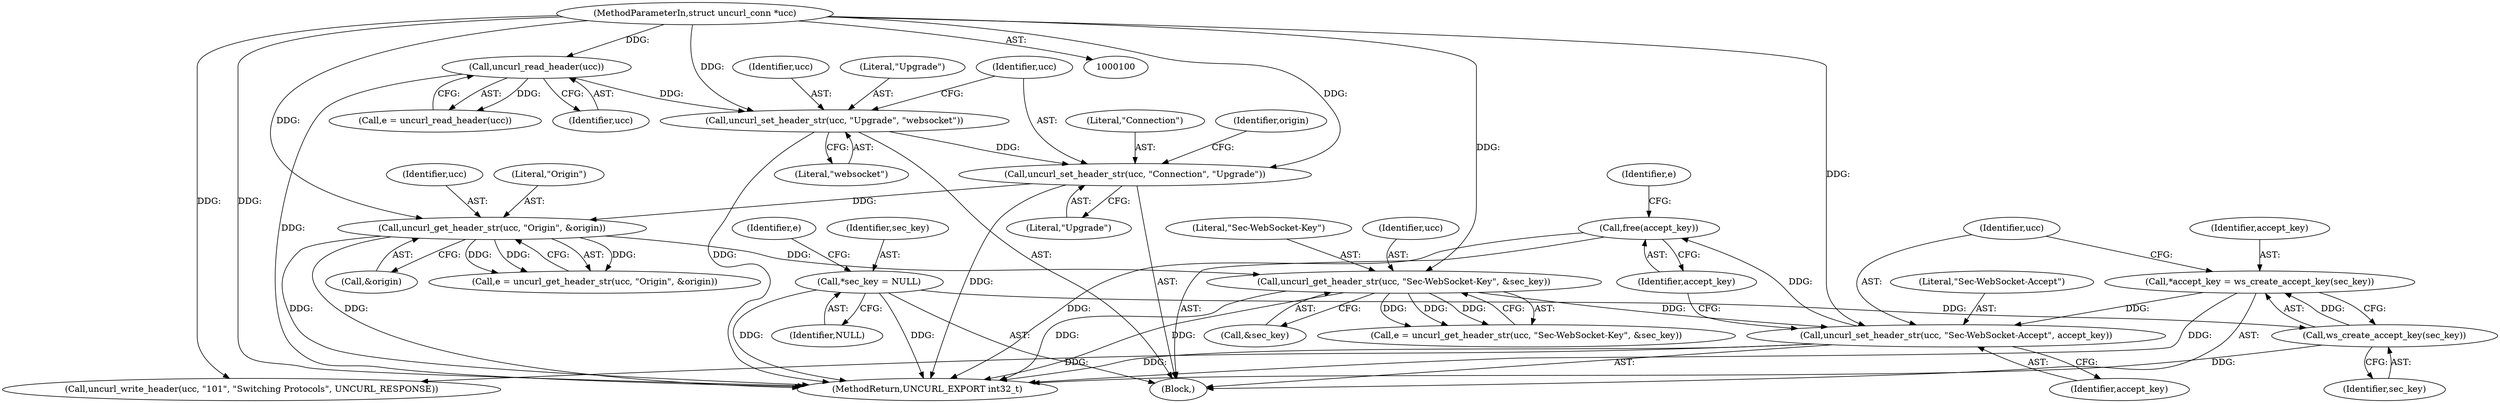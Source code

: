 digraph "0_uncurl_448cd13e7b18c83855d706c564341ddd1e38e769@API" {
"1000197" [label="(Call,free(accept_key))"];
"1000193" [label="(Call,uncurl_set_header_str(ucc, \"Sec-WebSocket-Accept\", accept_key))"];
"1000177" [label="(Call,uncurl_get_header_str(ucc, \"Sec-WebSocket-Key\", &sec_key))"];
"1000130" [label="(Call,uncurl_get_header_str(ucc, \"Origin\", &origin))"];
"1000120" [label="(Call,uncurl_set_header_str(ucc, \"Connection\", \"Upgrade\"))"];
"1000116" [label="(Call,uncurl_set_header_str(ucc, \"Upgrade\", \"websocket\"))"];
"1000108" [label="(Call,uncurl_read_header(ucc))"];
"1000101" [label="(MethodParameterIn,struct uncurl_conn *ucc)"];
"1000189" [label="(Call,*accept_key = ws_create_accept_key(sec_key))"];
"1000191" [label="(Call,ws_create_accept_key(sec_key))"];
"1000172" [label="(Call,*sec_key = NULL)"];
"1000108" [label="(Call,uncurl_read_header(ucc))"];
"1000116" [label="(Call,uncurl_set_header_str(ucc, \"Upgrade\", \"websocket\"))"];
"1000189" [label="(Call,*accept_key = ws_create_accept_key(sec_key))"];
"1000130" [label="(Call,uncurl_get_header_str(ucc, \"Origin\", &origin))"];
"1000109" [label="(Identifier,ucc)"];
"1000117" [label="(Identifier,ucc)"];
"1000219" [label="(MethodReturn,UNCURL_EXPORT int32_t)"];
"1000106" [label="(Call,e = uncurl_read_header(ucc))"];
"1000101" [label="(MethodParameterIn,struct uncurl_conn *ucc)"];
"1000179" [label="(Literal,\"Sec-WebSocket-Key\")"];
"1000197" [label="(Call,free(accept_key))"];
"1000120" [label="(Call,uncurl_set_header_str(ucc, \"Connection\", \"Upgrade\"))"];
"1000180" [label="(Call,&sec_key)"];
"1000194" [label="(Identifier,ucc)"];
"1000196" [label="(Identifier,accept_key)"];
"1000119" [label="(Literal,\"websocket\")"];
"1000174" [label="(Identifier,NULL)"];
"1000133" [label="(Call,&origin)"];
"1000178" [label="(Identifier,ucc)"];
"1000118" [label="(Literal,\"Upgrade\")"];
"1000193" [label="(Call,uncurl_set_header_str(ucc, \"Sec-WebSocket-Accept\", accept_key))"];
"1000191" [label="(Call,ws_create_accept_key(sec_key))"];
"1000123" [label="(Literal,\"Upgrade\")"];
"1000190" [label="(Identifier,accept_key)"];
"1000173" [label="(Identifier,sec_key)"];
"1000176" [label="(Identifier,e)"];
"1000131" [label="(Identifier,ucc)"];
"1000200" [label="(Identifier,e)"];
"1000128" [label="(Call,e = uncurl_get_header_str(ucc, \"Origin\", &origin))"];
"1000175" [label="(Call,e = uncurl_get_header_str(ucc, \"Sec-WebSocket-Key\", &sec_key))"];
"1000198" [label="(Identifier,accept_key)"];
"1000172" [label="(Call,*sec_key = NULL)"];
"1000192" [label="(Identifier,sec_key)"];
"1000195" [label="(Literal,\"Sec-WebSocket-Accept\")"];
"1000201" [label="(Call,uncurl_write_header(ucc, \"101\", \"Switching Protocols\", UNCURL_RESPONSE))"];
"1000177" [label="(Call,uncurl_get_header_str(ucc, \"Sec-WebSocket-Key\", &sec_key))"];
"1000122" [label="(Literal,\"Connection\")"];
"1000126" [label="(Identifier,origin)"];
"1000104" [label="(Block,)"];
"1000132" [label="(Literal,\"Origin\")"];
"1000121" [label="(Identifier,ucc)"];
"1000197" -> "1000104"  [label="AST: "];
"1000197" -> "1000198"  [label="CFG: "];
"1000198" -> "1000197"  [label="AST: "];
"1000200" -> "1000197"  [label="CFG: "];
"1000197" -> "1000219"  [label="DDG: "];
"1000193" -> "1000197"  [label="DDG: "];
"1000193" -> "1000104"  [label="AST: "];
"1000193" -> "1000196"  [label="CFG: "];
"1000194" -> "1000193"  [label="AST: "];
"1000195" -> "1000193"  [label="AST: "];
"1000196" -> "1000193"  [label="AST: "];
"1000198" -> "1000193"  [label="CFG: "];
"1000193" -> "1000219"  [label="DDG: "];
"1000177" -> "1000193"  [label="DDG: "];
"1000101" -> "1000193"  [label="DDG: "];
"1000189" -> "1000193"  [label="DDG: "];
"1000193" -> "1000201"  [label="DDG: "];
"1000177" -> "1000175"  [label="AST: "];
"1000177" -> "1000180"  [label="CFG: "];
"1000178" -> "1000177"  [label="AST: "];
"1000179" -> "1000177"  [label="AST: "];
"1000180" -> "1000177"  [label="AST: "];
"1000175" -> "1000177"  [label="CFG: "];
"1000177" -> "1000219"  [label="DDG: "];
"1000177" -> "1000219"  [label="DDG: "];
"1000177" -> "1000175"  [label="DDG: "];
"1000177" -> "1000175"  [label="DDG: "];
"1000177" -> "1000175"  [label="DDG: "];
"1000130" -> "1000177"  [label="DDG: "];
"1000101" -> "1000177"  [label="DDG: "];
"1000130" -> "1000128"  [label="AST: "];
"1000130" -> "1000133"  [label="CFG: "];
"1000131" -> "1000130"  [label="AST: "];
"1000132" -> "1000130"  [label="AST: "];
"1000133" -> "1000130"  [label="AST: "];
"1000128" -> "1000130"  [label="CFG: "];
"1000130" -> "1000219"  [label="DDG: "];
"1000130" -> "1000219"  [label="DDG: "];
"1000130" -> "1000128"  [label="DDG: "];
"1000130" -> "1000128"  [label="DDG: "];
"1000130" -> "1000128"  [label="DDG: "];
"1000120" -> "1000130"  [label="DDG: "];
"1000101" -> "1000130"  [label="DDG: "];
"1000120" -> "1000104"  [label="AST: "];
"1000120" -> "1000123"  [label="CFG: "];
"1000121" -> "1000120"  [label="AST: "];
"1000122" -> "1000120"  [label="AST: "];
"1000123" -> "1000120"  [label="AST: "];
"1000126" -> "1000120"  [label="CFG: "];
"1000120" -> "1000219"  [label="DDG: "];
"1000116" -> "1000120"  [label="DDG: "];
"1000101" -> "1000120"  [label="DDG: "];
"1000116" -> "1000104"  [label="AST: "];
"1000116" -> "1000119"  [label="CFG: "];
"1000117" -> "1000116"  [label="AST: "];
"1000118" -> "1000116"  [label="AST: "];
"1000119" -> "1000116"  [label="AST: "];
"1000121" -> "1000116"  [label="CFG: "];
"1000116" -> "1000219"  [label="DDG: "];
"1000108" -> "1000116"  [label="DDG: "];
"1000101" -> "1000116"  [label="DDG: "];
"1000108" -> "1000106"  [label="AST: "];
"1000108" -> "1000109"  [label="CFG: "];
"1000109" -> "1000108"  [label="AST: "];
"1000106" -> "1000108"  [label="CFG: "];
"1000108" -> "1000219"  [label="DDG: "];
"1000108" -> "1000106"  [label="DDG: "];
"1000101" -> "1000108"  [label="DDG: "];
"1000101" -> "1000100"  [label="AST: "];
"1000101" -> "1000219"  [label="DDG: "];
"1000101" -> "1000201"  [label="DDG: "];
"1000189" -> "1000104"  [label="AST: "];
"1000189" -> "1000191"  [label="CFG: "];
"1000190" -> "1000189"  [label="AST: "];
"1000191" -> "1000189"  [label="AST: "];
"1000194" -> "1000189"  [label="CFG: "];
"1000189" -> "1000219"  [label="DDG: "];
"1000191" -> "1000189"  [label="DDG: "];
"1000191" -> "1000192"  [label="CFG: "];
"1000192" -> "1000191"  [label="AST: "];
"1000191" -> "1000219"  [label="DDG: "];
"1000172" -> "1000191"  [label="DDG: "];
"1000172" -> "1000104"  [label="AST: "];
"1000172" -> "1000174"  [label="CFG: "];
"1000173" -> "1000172"  [label="AST: "];
"1000174" -> "1000172"  [label="AST: "];
"1000176" -> "1000172"  [label="CFG: "];
"1000172" -> "1000219"  [label="DDG: "];
"1000172" -> "1000219"  [label="DDG: "];
}
